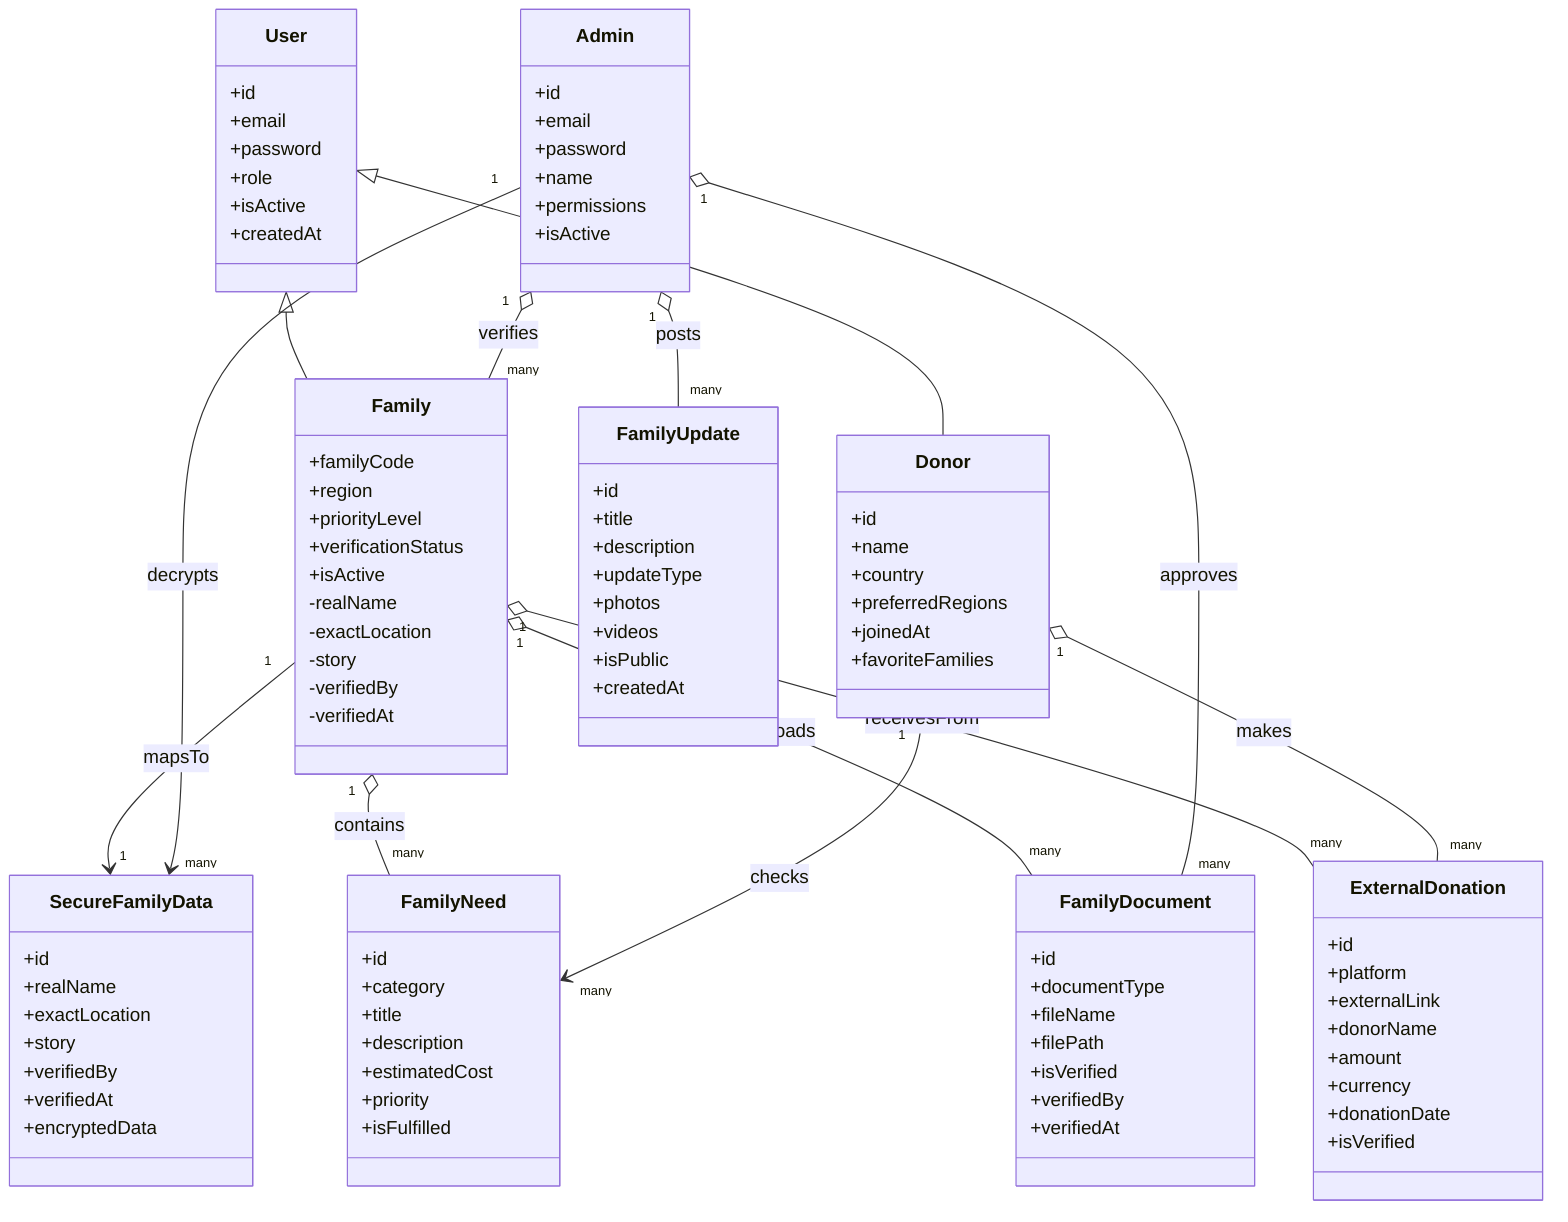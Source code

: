 classDiagram
    class User {
        +id
        +email
        +password
        +role
        +isActive
        +createdAt
    }

    class Admin {
        +id
        +email
        +password
        +name
        +permissions
        +isActive
    }

    class Family {
        +familyCode
        +region
        +priorityLevel
        +verificationStatus
        +isActive
        -realName
        -exactLocation
        -story
        -verifiedBy
        -verifiedAt
    }

    class SecureFamilyData {
        +id
        +realName
        +exactLocation
        +story
        +verifiedBy
        +verifiedAt
        +encryptedData
    }

    class Donor {
        +id
        +name
        +country
        +preferredRegions
        +joinedAt
        +favoriteFamilies
    }

   

    class FamilyNeed {
        +id
        +category
        +title
        +description
        +estimatedCost
        +priority
        +isFulfilled
    }

    class FamilyDocument {
        +id
        +documentType
        +fileName
        +filePath
        +isVerified
        +verifiedBy
        +verifiedAt
    }

    class ExternalDonation {
        +id
        +platform
        +externalLink
        +donorName
        +amount
        +currency
        +donationDate
        +isVerified
    }

    class FamilyUpdate {
        +id
        +title
        +description
        +updateType
        +photos
        +videos
        +isPublic
        +createdAt
    }

    

    User <|-- Family
    User <|-- Donor
    
     Family "1" --> "1" SecureFamilyData : mapsTo
    Family "1" o-- "many" FamilyNeed : contains
    Family "1" o-- "many" FamilyDocument : uploads
    Family "1" o-- "many" ExternalDonation : receivesFrom
    
    
    
    Donor "1" o-- "many" ExternalDonation : makes
    Donor "1" --> "many" FamilyNeed : checks
    
    
    Admin "1" o-- "many" Family : verifies
    Admin "1" o-- "many" FamilyDocument : approves
    Admin "1" o-- "many" FamilyUpdate : posts
    Admin "1" --> "many" SecureFamilyData : decrypts